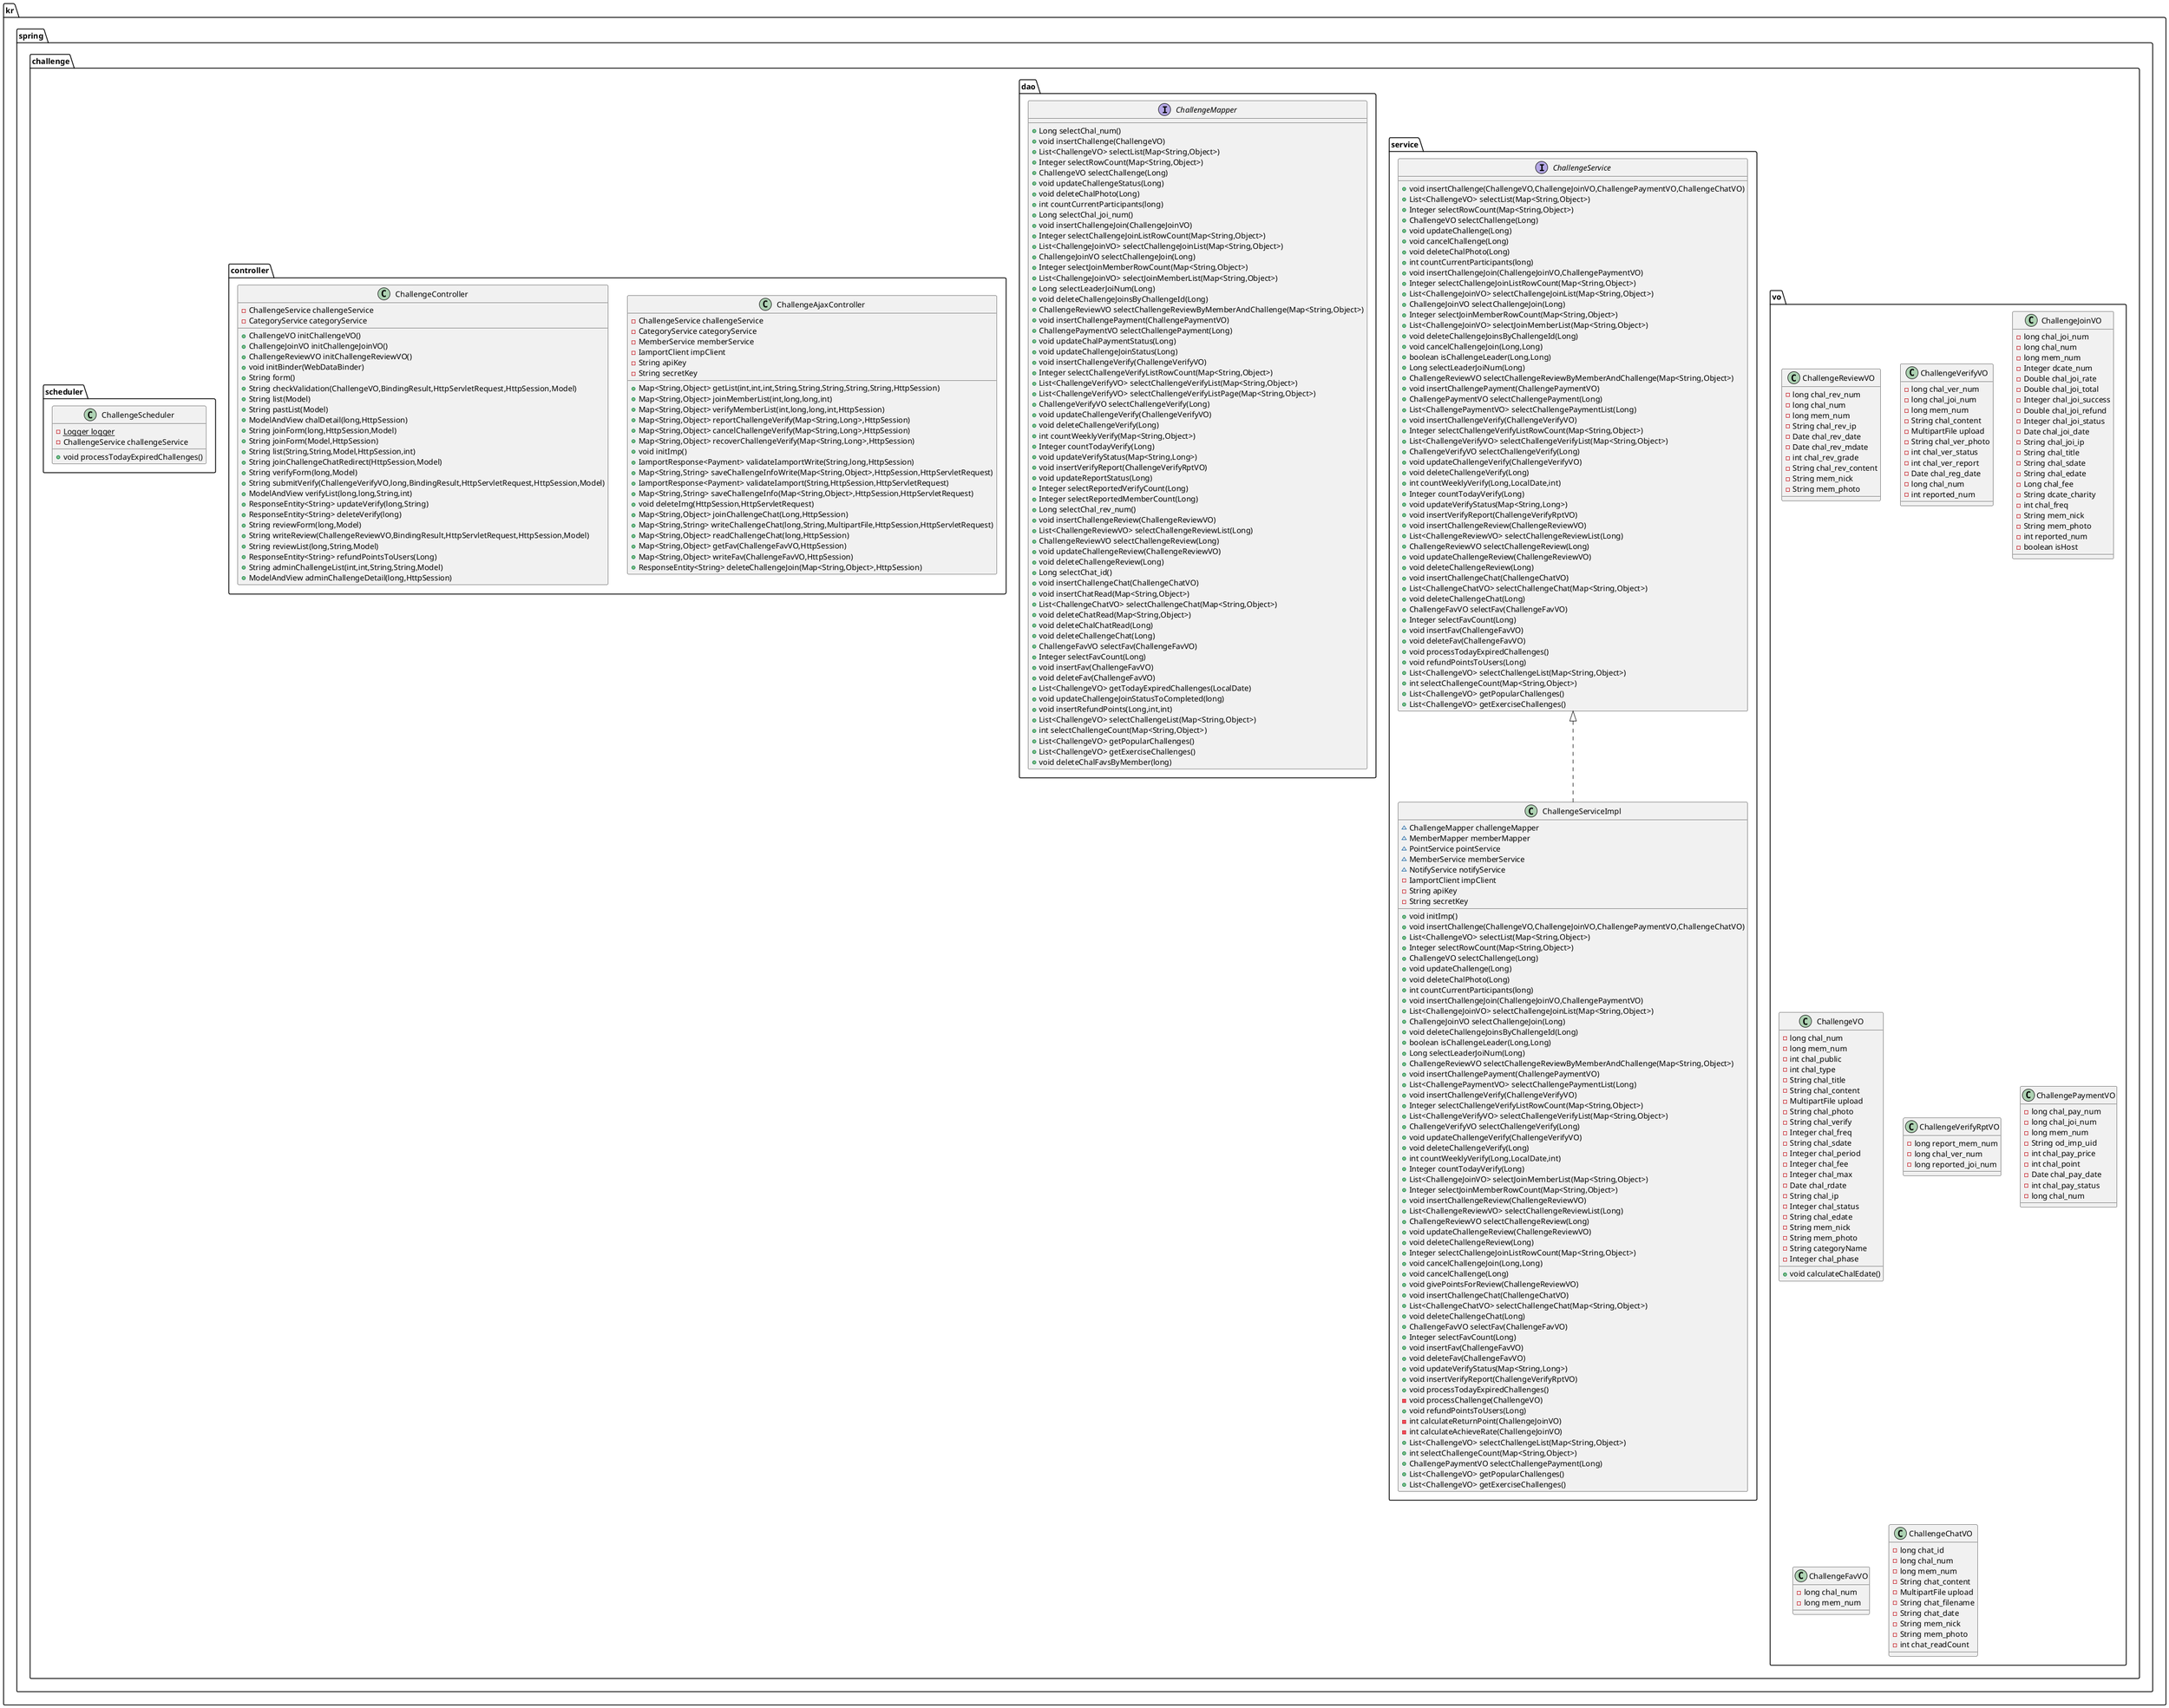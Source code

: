 @startuml
class kr.spring.challenge.vo.ChallengeReviewVO {
- long chal_rev_num
- long chal_num
- long mem_num
- String chal_rev_ip
- Date chal_rev_date
- Date chal_rev_mdate
- int chal_rev_grade
- String chal_rev_content
- String mem_nick
- String mem_photo
}

class kr.spring.challenge.vo.ChallengeVerifyVO {
- long chal_ver_num
- long chal_joi_num
- long mem_num
- String chal_content
- MultipartFile upload
- String chal_ver_photo
- int chal_ver_status
- int chal_ver_report
- Date chal_reg_date
- long chal_num
- int reported_num
}

interface kr.spring.challenge.service.ChallengeService {
+ void insertChallenge(ChallengeVO,ChallengeJoinVO,ChallengePaymentVO,ChallengeChatVO)
+ List<ChallengeVO> selectList(Map<String,Object>)
+ Integer selectRowCount(Map<String,Object>)
+ ChallengeVO selectChallenge(Long)
+ void updateChallenge(Long)
+ void cancelChallenge(Long)
+ void deleteChalPhoto(Long)
+ int countCurrentParticipants(long)
+ void insertChallengeJoin(ChallengeJoinVO,ChallengePaymentVO)
+ Integer selectChallengeJoinListRowCount(Map<String,Object>)
+ List<ChallengeJoinVO> selectChallengeJoinList(Map<String,Object>)
+ ChallengeJoinVO selectChallengeJoin(Long)
+ Integer selectJoinMemberRowCount(Map<String,Object>)
+ List<ChallengeJoinVO> selectJoinMemberList(Map<String,Object>)
+ void deleteChallengeJoinsByChallengeId(Long)
+ void cancelChallengeJoin(Long,Long)
+ boolean isChallengeLeader(Long,Long)
+ Long selectLeaderJoiNum(Long)
+ ChallengeReviewVO selectChallengeReviewByMemberAndChallenge(Map<String,Object>)
+ void insertChallengePayment(ChallengePaymentVO)
+ ChallengePaymentVO selectChallengePayment(Long)
+ List<ChallengePaymentVO> selectChallengePaymentList(Long)
+ void insertChallengeVerify(ChallengeVerifyVO)
+ Integer selectChallengeVerifyListRowCount(Map<String,Object>)
+ List<ChallengeVerifyVO> selectChallengeVerifyList(Map<String,Object>)
+ ChallengeVerifyVO selectChallengeVerify(Long)
+ void updateChallengeVerify(ChallengeVerifyVO)
+ void deleteChallengeVerify(Long)
+ int countWeeklyVerify(Long,LocalDate,int)
+ Integer countTodayVerify(Long)
+ void updateVerifyStatus(Map<String,Long>)
+ void insertVerifyReport(ChallengeVerifyRptVO)
+ void insertChallengeReview(ChallengeReviewVO)
+ List<ChallengeReviewVO> selectChallengeReviewList(Long)
+ ChallengeReviewVO selectChallengeReview(Long)
+ void updateChallengeReview(ChallengeReviewVO)
+ void deleteChallengeReview(Long)
+ void insertChallengeChat(ChallengeChatVO)
+ List<ChallengeChatVO> selectChallengeChat(Map<String,Object>)
+ void deleteChallengeChat(Long)
+ ChallengeFavVO selectFav(ChallengeFavVO)
+ Integer selectFavCount(Long)
+ void insertFav(ChallengeFavVO)
+ void deleteFav(ChallengeFavVO)
+ void processTodayExpiredChallenges()
+ void refundPointsToUsers(Long)
+ List<ChallengeVO> selectChallengeList(Map<String,Object>)
+ int selectChallengeCount(Map<String,Object>)
+ List<ChallengeVO> getPopularChallenges()
+ List<ChallengeVO> getExerciseChallenges()
}

interface kr.spring.challenge.dao.ChallengeMapper {
+ Long selectChal_num()
+ void insertChallenge(ChallengeVO)
+ List<ChallengeVO> selectList(Map<String,Object>)
+ Integer selectRowCount(Map<String,Object>)
+ ChallengeVO selectChallenge(Long)
+ void updateChallengeStatus(Long)
+ void deleteChalPhoto(Long)
+ int countCurrentParticipants(long)
+ Long selectChal_joi_num()
+ void insertChallengeJoin(ChallengeJoinVO)
+ Integer selectChallengeJoinListRowCount(Map<String,Object>)
+ List<ChallengeJoinVO> selectChallengeJoinList(Map<String,Object>)
+ ChallengeJoinVO selectChallengeJoin(Long)
+ Integer selectJoinMemberRowCount(Map<String,Object>)
+ List<ChallengeJoinVO> selectJoinMemberList(Map<String,Object>)
+ Long selectLeaderJoiNum(Long)
+ void deleteChallengeJoinsByChallengeId(Long)
+ ChallengeReviewVO selectChallengeReviewByMemberAndChallenge(Map<String,Object>)
+ void insertChallengePayment(ChallengePaymentVO)
+ ChallengePaymentVO selectChallengePayment(Long)
+ void updateChalPaymentStatus(Long)
+ void updateChallengeJoinStatus(Long)
+ void insertChallengeVerify(ChallengeVerifyVO)
+ Integer selectChallengeVerifyListRowCount(Map<String,Object>)
+ List<ChallengeVerifyVO> selectChallengeVerifyList(Map<String,Object>)
+ List<ChallengeVerifyVO> selectChallengeVerifyListPage(Map<String,Object>)
+ ChallengeVerifyVO selectChallengeVerify(Long)
+ void updateChallengeVerify(ChallengeVerifyVO)
+ void deleteChallengeVerify(Long)
+ int countWeeklyVerify(Map<String,Object>)
+ Integer countTodayVerify(Long)
+ void updateVerifyStatus(Map<String,Long>)
+ void insertVerifyReport(ChallengeVerifyRptVO)
+ void updateReportStatus(Long)
+ Integer selectReportedVerifyCount(Long)
+ Integer selectReportedMemberCount(Long)
+ Long selectChal_rev_num()
+ void insertChallengeReview(ChallengeReviewVO)
+ List<ChallengeReviewVO> selectChallengeReviewList(Long)
+ ChallengeReviewVO selectChallengeReview(Long)
+ void updateChallengeReview(ChallengeReviewVO)
+ void deleteChallengeReview(Long)
+ Long selectChat_id()
+ void insertChallengeChat(ChallengeChatVO)
+ void insertChatRead(Map<String,Object>)
+ List<ChallengeChatVO> selectChallengeChat(Map<String,Object>)
+ void deleteChatRead(Map<String,Object>)
+ void deleteChalChatRead(Long)
+ void deleteChallengeChat(Long)
+ ChallengeFavVO selectFav(ChallengeFavVO)
+ Integer selectFavCount(Long)
+ void insertFav(ChallengeFavVO)
+ void deleteFav(ChallengeFavVO)
+ List<ChallengeVO> getTodayExpiredChallenges(LocalDate)
+ void updateChallengeJoinStatusToCompleted(long)
+ void insertRefundPoints(Long,int,int)
+ List<ChallengeVO> selectChallengeList(Map<String,Object>)
+ int selectChallengeCount(Map<String,Object>)
+ List<ChallengeVO> getPopularChallenges()
+ List<ChallengeVO> getExerciseChallenges()
+ void deleteChalFavsByMember(long)
}

class kr.spring.challenge.vo.ChallengeJoinVO {
- long chal_joi_num
- long chal_num
- long mem_num
- Integer dcate_num
- Double chal_joi_rate
- Double chal_joi_total
- Integer chal_joi_success
- Double chal_joi_refund
- Integer chal_joi_status
- Date chal_joi_date
- String chal_joi_ip
- String chal_title
- String chal_sdate
- String chal_edate
- Long chal_fee
- String dcate_charity
- int chal_freq
- String mem_nick
- String mem_photo
- int reported_num
- boolean isHost
}

class kr.spring.challenge.vo.ChallengeVO {
- long chal_num
- long mem_num
- int chal_public
- int chal_type
- String chal_title
- String chal_content
- MultipartFile upload
- String chal_photo
- String chal_verify
- Integer chal_freq
- String chal_sdate
- Integer chal_period
- Integer chal_fee
- Integer chal_max
- Date chal_rdate
- String chal_ip
- Integer chal_status
- String chal_edate
- String mem_nick
- String mem_photo
- String categoryName
- Integer chal_phase
+ void calculateChalEdate()
}


class kr.spring.challenge.controller.ChallengeAjaxController {
- ChallengeService challengeService
- CategoryService categoryService
- MemberService memberService
- IamportClient impClient
- String apiKey
- String secretKey
+ Map<String,Object> getList(int,int,int,String,String,String,String,String,HttpSession)
+ Map<String,Object> joinMemberList(int,long,long,int)
+ Map<String,Object> verifyMemberList(int,long,long,int,HttpSession)
+ Map<String,Object> reportChallengeVerify(Map<String,Long>,HttpSession)
+ Map<String,Object> cancelChallengeVerify(Map<String,Long>,HttpSession)
+ Map<String,Object> recoverChallengeVerify(Map<String,Long>,HttpSession)
+ void initImp()
+ IamportResponse<Payment> validateIamportWrite(String,long,HttpSession)
+ Map<String,String> saveChallengeInfoWrite(Map<String,Object>,HttpSession,HttpServletRequest)
+ IamportResponse<Payment> validateIamport(String,HttpSession,HttpServletRequest)
+ Map<String,String> saveChallengeInfo(Map<String,Object>,HttpSession,HttpServletRequest)
+ void deleteImg(HttpSession,HttpServletRequest)
+ Map<String,Object> joinChallengeChat(Long,HttpSession)
+ Map<String,String> writeChallengeChat(long,String,MultipartFile,HttpSession,HttpServletRequest)
+ Map<String,Object> readChallengeChat(long,HttpSession)
+ Map<String,Object> getFav(ChallengeFavVO,HttpSession)
+ Map<String,Object> writeFav(ChallengeFavVO,HttpSession)
+ ResponseEntity<String> deleteChallengeJoin(Map<String,Object>,HttpSession)
}


class kr.spring.challenge.service.ChallengeServiceImpl {
~ ChallengeMapper challengeMapper
~ MemberMapper memberMapper
~ PointService pointService
~ MemberService memberService
~ NotifyService notifyService
- IamportClient impClient
- String apiKey
- String secretKey
+ void initImp()
+ void insertChallenge(ChallengeVO,ChallengeJoinVO,ChallengePaymentVO,ChallengeChatVO)
+ List<ChallengeVO> selectList(Map<String,Object>)
+ Integer selectRowCount(Map<String,Object>)
+ ChallengeVO selectChallenge(Long)
+ void updateChallenge(Long)
+ void deleteChalPhoto(Long)
+ int countCurrentParticipants(long)
+ void insertChallengeJoin(ChallengeJoinVO,ChallengePaymentVO)
+ List<ChallengeJoinVO> selectChallengeJoinList(Map<String,Object>)
+ ChallengeJoinVO selectChallengeJoin(Long)
+ void deleteChallengeJoinsByChallengeId(Long)
+ boolean isChallengeLeader(Long,Long)
+ Long selectLeaderJoiNum(Long)
+ ChallengeReviewVO selectChallengeReviewByMemberAndChallenge(Map<String,Object>)
+ void insertChallengePayment(ChallengePaymentVO)
+ List<ChallengePaymentVO> selectChallengePaymentList(Long)
+ void insertChallengeVerify(ChallengeVerifyVO)
+ Integer selectChallengeVerifyListRowCount(Map<String,Object>)
+ List<ChallengeVerifyVO> selectChallengeVerifyList(Map<String,Object>)
+ ChallengeVerifyVO selectChallengeVerify(Long)
+ void updateChallengeVerify(ChallengeVerifyVO)
+ void deleteChallengeVerify(Long)
+ int countWeeklyVerify(Long,LocalDate,int)
+ Integer countTodayVerify(Long)
+ List<ChallengeJoinVO> selectJoinMemberList(Map<String,Object>)
+ Integer selectJoinMemberRowCount(Map<String,Object>)
+ void insertChallengeReview(ChallengeReviewVO)
+ List<ChallengeReviewVO> selectChallengeReviewList(Long)
+ ChallengeReviewVO selectChallengeReview(Long)
+ void updateChallengeReview(ChallengeReviewVO)
+ void deleteChallengeReview(Long)
+ Integer selectChallengeJoinListRowCount(Map<String,Object>)
+ void cancelChallengeJoin(Long,Long)
+ void cancelChallenge(Long)
+ void givePointsForReview(ChallengeReviewVO)
+ void insertChallengeChat(ChallengeChatVO)
+ List<ChallengeChatVO> selectChallengeChat(Map<String,Object>)
+ void deleteChallengeChat(Long)
+ ChallengeFavVO selectFav(ChallengeFavVO)
+ Integer selectFavCount(Long)
+ void insertFav(ChallengeFavVO)
+ void deleteFav(ChallengeFavVO)
+ void updateVerifyStatus(Map<String,Long>)
+ void insertVerifyReport(ChallengeVerifyRptVO)
+ void processTodayExpiredChallenges()
- void processChallenge(ChallengeVO)
+ void refundPointsToUsers(Long)
- int calculateReturnPoint(ChallengeJoinVO)
- int calculateAchieveRate(ChallengeJoinVO)
+ List<ChallengeVO> selectChallengeList(Map<String,Object>)
+ int selectChallengeCount(Map<String,Object>)
+ ChallengePaymentVO selectChallengePayment(Long)
+ List<ChallengeVO> getPopularChallenges()
+ List<ChallengeVO> getExerciseChallenges()
}


class kr.spring.challenge.vo.ChallengeVerifyRptVO {
- long report_mem_num
- long chal_ver_num
- long reported_joi_num
}

class kr.spring.challenge.scheduler.ChallengeScheduler {
- {static} Logger logger
- ChallengeService challengeService
+ void processTodayExpiredChallenges()
}


class kr.spring.challenge.vo.ChallengePaymentVO {
- long chal_pay_num
- long chal_joi_num
- long mem_num
- String od_imp_uid
- int chal_pay_price
- int chal_point
- Date chal_pay_date
- int chal_pay_status
- long chal_num
}

class kr.spring.challenge.vo.ChallengeFavVO {
- long chal_num
- long mem_num
}

class kr.spring.challenge.vo.ChallengeChatVO {
- long chat_id
- long chal_num
- long mem_num
- String chat_content
- MultipartFile upload
- String chat_filename
- String chat_date
- String mem_nick
- String mem_photo
- int chat_readCount
}

class kr.spring.challenge.controller.ChallengeController {
- ChallengeService challengeService
- CategoryService categoryService
+ ChallengeVO initChallengeVO()
+ ChallengeJoinVO initChallengeJoinVO()
+ ChallengeReviewVO initChallengeReviewVO()
+ void initBinder(WebDataBinder)
+ String form()
+ String checkValidation(ChallengeVO,BindingResult,HttpServletRequest,HttpSession,Model)
+ String list(Model)
+ String pastList(Model)
+ ModelAndView chalDetail(long,HttpSession)
+ String joinForm(long,HttpSession,Model)
+ String joinForm(Model,HttpSession)
+ String list(String,String,Model,HttpSession,int)
+ String joinChallengeChatRedirect(HttpSession,Model)
+ String verifyForm(long,Model)
+ String submitVerify(ChallengeVerifyVO,long,BindingResult,HttpServletRequest,HttpSession,Model)
+ ModelAndView verifyList(long,long,String,int)
+ ResponseEntity<String> updateVerify(long,String)
+ ResponseEntity<String> deleteVerify(long)
+ String reviewForm(long,Model)
+ String writeReview(ChallengeReviewVO,BindingResult,HttpServletRequest,HttpSession,Model)
+ String reviewList(long,String,Model)
+ ResponseEntity<String> refundPointsToUsers(Long)
+ String adminChallengeList(int,int,String,String,Model)
+ ModelAndView adminChallengeDetail(long,HttpSession)
}




kr.spring.challenge.service.ChallengeService <|.. kr.spring.challenge.service.ChallengeServiceImpl
@enduml